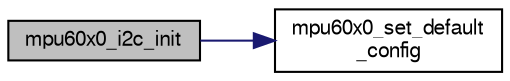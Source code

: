 digraph "mpu60x0_i2c_init"
{
  edge [fontname="FreeSans",fontsize="10",labelfontname="FreeSans",labelfontsize="10"];
  node [fontname="FreeSans",fontsize="10",shape=record];
  rankdir="LR";
  Node1 [label="mpu60x0_i2c_init",height=0.2,width=0.4,color="black", fillcolor="grey75", style="filled", fontcolor="black"];
  Node1 -> Node2 [color="midnightblue",fontsize="10",style="solid",fontname="FreeSans"];
  Node2 [label="mpu60x0_set_default\l_config",height=0.2,width=0.4,color="black", fillcolor="white", style="filled",URL="$mpu60x0_8c.html#a18e7053e4b28374edb52fcad20e78096"];
}
